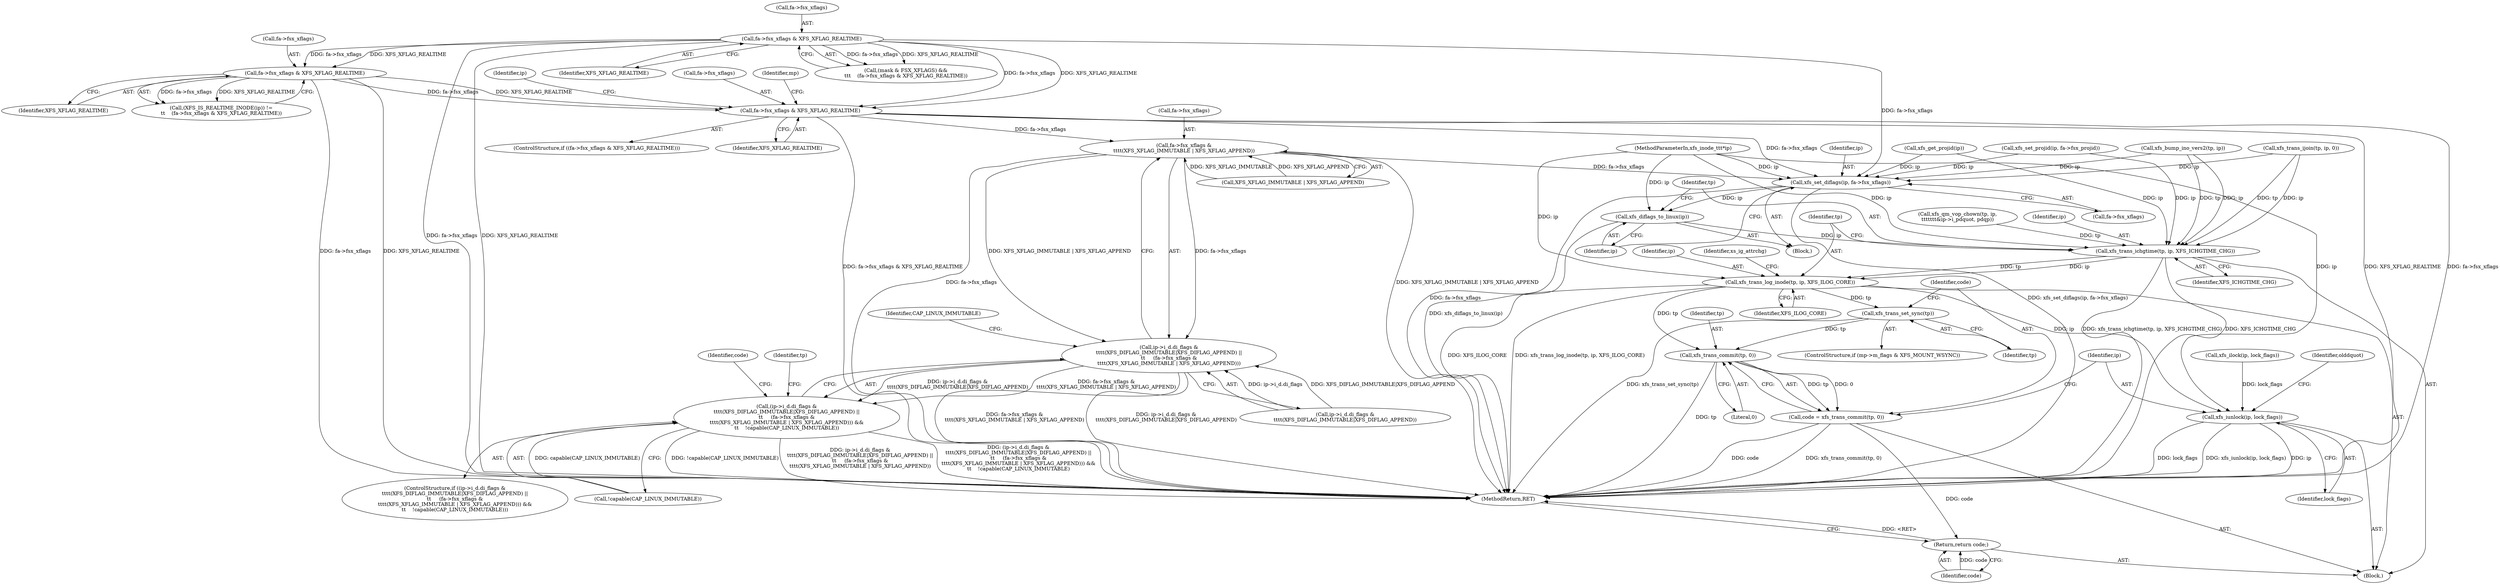 digraph "0_linux_23adbe12ef7d3d4195e80800ab36b37bee28cd03_4@pointer" {
"1000463" [label="(Call,fa->fsx_xflags & XFS_XFLAG_REALTIME)"];
"1000376" [label="(Call,fa->fsx_xflags & XFS_XFLAG_REALTIME)"];
"1000451" [label="(Call,fa->fsx_xflags & XFS_XFLAG_REALTIME)"];
"1000515" [label="(Call,fa->fsx_xflags &\n\t\t\t\t(XFS_XFLAG_IMMUTABLE | XFS_XFLAG_APPEND))"];
"1000505" [label="(Call,ip->i_d.di_flags &\n\t\t\t\t(XFS_DIFLAG_IMMUTABLE|XFS_DIFLAG_APPEND) ||\n\t\t     (fa->fsx_xflags &\n\t\t\t\t(XFS_XFLAG_IMMUTABLE | XFS_XFLAG_APPEND)))"];
"1000504" [label="(Call,(ip->i_d.di_flags &\n\t\t\t\t(XFS_DIFLAG_IMMUTABLE|XFS_DIFLAG_APPEND) ||\n\t\t     (fa->fsx_xflags &\n\t\t\t\t(XFS_XFLAG_IMMUTABLE | XFS_XFLAG_APPEND))) &&\n\t\t    !capable(CAP_LINUX_IMMUTABLE))"];
"1000631" [label="(Call,xfs_set_diflags(ip, fa->fsx_xflags))"];
"1000636" [label="(Call,xfs_diflags_to_linux(ip))"];
"1000638" [label="(Call,xfs_trans_ichgtime(tp, ip, XFS_ICHGTIME_CHG))"];
"1000642" [label="(Call,xfs_trans_log_inode(tp, ip, XFS_ILOG_CORE))"];
"1000654" [label="(Call,xfs_trans_set_sync(tp))"];
"1000658" [label="(Call,xfs_trans_commit(tp, 0))"];
"1000656" [label="(Call,code = xfs_trans_commit(tp, 0))"];
"1000670" [label="(Return,return code;)"];
"1000661" [label="(Call,xfs_iunlock(ip, lock_flags))"];
"1000591" [label="(Call,xfs_set_projid(ip, fa->fsx_projid))"];
"1000519" [label="(Call,XFS_XFLAG_IMMUTABLE | XFS_XFLAG_APPEND)"];
"1000641" [label="(Identifier,XFS_ICHGTIME_CHG)"];
"1000632" [label="(Identifier,ip)"];
"1000644" [label="(Identifier,ip)"];
"1000648" [label="(ControlStructure,if (mp->m_flags & XFS_MOUNT_WSYNC))"];
"1000463" [label="(Call,fa->fsx_xflags & XFS_XFLAG_REALTIME)"];
"1000504" [label="(Call,(ip->i_d.di_flags &\n\t\t\t\t(XFS_DIFLAG_IMMUTABLE|XFS_DIFLAG_APPEND) ||\n\t\t     (fa->fsx_xflags &\n\t\t\t\t(XFS_XFLAG_IMMUTABLE | XFS_XFLAG_APPEND))) &&\n\t\t    !capable(CAP_LINUX_IMMUTABLE))"];
"1000638" [label="(Call,xfs_trans_ichgtime(tp, ip, XFS_ICHGTIME_CHG))"];
"1000247" [label="(Call,xfs_ilock(ip, lock_flags))"];
"1000645" [label="(Identifier,XFS_ILOG_CORE)"];
"1000455" [label="(Identifier,XFS_XFLAG_REALTIME)"];
"1000515" [label="(Call,fa->fsx_xflags &\n\t\t\t\t(XFS_XFLAG_IMMUTABLE | XFS_XFLAG_APPEND))"];
"1000663" [label="(Identifier,lock_flags)"];
"1000655" [label="(Identifier,tp)"];
"1000583" [label="(Call,xfs_qm_vop_chown(tp, ip,\n\t\t\t\t\t\t\t&ip->i_pdquot, pdqp))"];
"1000509" [label="(Identifier,ip)"];
"1000464" [label="(Call,fa->fsx_xflags)"];
"1000654" [label="(Call,xfs_trans_set_sync(tp))"];
"1000659" [label="(Identifier,tp)"];
"1000630" [label="(Block,)"];
"1000120" [label="(MethodParameterIn,xfs_inode_t\t\t*ip)"];
"1000604" [label="(Call,xfs_bump_ino_vers2(tp, ip))"];
"1000631" [label="(Call,xfs_set_diflags(ip, fa->fsx_xflags))"];
"1000661" [label="(Call,xfs_iunlock(ip, lock_flags))"];
"1000451" [label="(Call,fa->fsx_xflags & XFS_XFLAG_REALTIME)"];
"1000380" [label="(Identifier,XFS_XFLAG_REALTIME)"];
"1000506" [label="(Call,ip->i_d.di_flags &\n\t\t\t\t(XFS_DIFLAG_IMMUTABLE|XFS_DIFLAG_APPEND))"];
"1000657" [label="(Identifier,code)"];
"1000640" [label="(Identifier,ip)"];
"1000647" [label="(Identifier,xs_ig_attrchg)"];
"1000527" [label="(Identifier,code)"];
"1000662" [label="(Identifier,ip)"];
"1000639" [label="(Identifier,tp)"];
"1000516" [label="(Call,fa->fsx_xflags)"];
"1000376" [label="(Call,fa->fsx_xflags & XFS_XFLAG_REALTIME)"];
"1000531" [label="(Call,xfs_trans_ijoin(tp, ip, 0))"];
"1000637" [label="(Identifier,ip)"];
"1000123" [label="(Block,)"];
"1000522" [label="(Call,!capable(CAP_LINUX_IMMUTABLE))"];
"1000568" [label="(Call,xfs_get_projid(ip))"];
"1000687" [label="(MethodReturn,RET)"];
"1000636" [label="(Call,xfs_diflags_to_linux(ip))"];
"1000377" [label="(Call,fa->fsx_xflags)"];
"1000505" [label="(Call,ip->i_d.di_flags &\n\t\t\t\t(XFS_DIFLAG_IMMUTABLE|XFS_DIFLAG_APPEND) ||\n\t\t     (fa->fsx_xflags &\n\t\t\t\t(XFS_XFLAG_IMMUTABLE | XFS_XFLAG_APPEND)))"];
"1000524" [label="(Identifier,CAP_LINUX_IMMUTABLE)"];
"1000467" [label="(Identifier,XFS_XFLAG_REALTIME)"];
"1000656" [label="(Call,code = xfs_trans_commit(tp, 0))"];
"1000532" [label="(Identifier,tp)"];
"1000633" [label="(Call,fa->fsx_xflags)"];
"1000670" [label="(Return,return code;)"];
"1000660" [label="(Literal,0)"];
"1000642" [label="(Call,xfs_trans_log_inode(tp, ip, XFS_ILOG_CORE))"];
"1000671" [label="(Identifier,code)"];
"1000372" [label="(Call,(mask & FSX_XFLAGS) &&\n\t\t\t    (fa->fsx_xflags & XFS_XFLAG_REALTIME))"];
"1000665" [label="(Identifier,olddquot)"];
"1000462" [label="(ControlStructure,if ((fa->fsx_xflags & XFS_XFLAG_REALTIME)))"];
"1000503" [label="(ControlStructure,if ((ip->i_d.di_flags &\n\t\t\t\t(XFS_DIFLAG_IMMUTABLE|XFS_DIFLAG_APPEND) ||\n\t\t     (fa->fsx_xflags &\n\t\t\t\t(XFS_XFLAG_IMMUTABLE | XFS_XFLAG_APPEND))) &&\n\t\t    !capable(CAP_LINUX_IMMUTABLE)))"];
"1000474" [label="(Identifier,mp)"];
"1000643" [label="(Identifier,tp)"];
"1000658" [label="(Call,xfs_trans_commit(tp, 0))"];
"1000448" [label="(Call,(XFS_IS_REALTIME_INODE(ip)) !=\n\t\t    (fa->fsx_xflags & XFS_XFLAG_REALTIME))"];
"1000452" [label="(Call,fa->fsx_xflags)"];
"1000463" -> "1000462"  [label="AST: "];
"1000463" -> "1000467"  [label="CFG: "];
"1000464" -> "1000463"  [label="AST: "];
"1000467" -> "1000463"  [label="AST: "];
"1000474" -> "1000463"  [label="CFG: "];
"1000509" -> "1000463"  [label="CFG: "];
"1000463" -> "1000687"  [label="DDG: fa->fsx_xflags & XFS_XFLAG_REALTIME"];
"1000463" -> "1000687"  [label="DDG: XFS_XFLAG_REALTIME"];
"1000463" -> "1000687"  [label="DDG: fa->fsx_xflags"];
"1000376" -> "1000463"  [label="DDG: fa->fsx_xflags"];
"1000376" -> "1000463"  [label="DDG: XFS_XFLAG_REALTIME"];
"1000451" -> "1000463"  [label="DDG: fa->fsx_xflags"];
"1000451" -> "1000463"  [label="DDG: XFS_XFLAG_REALTIME"];
"1000463" -> "1000515"  [label="DDG: fa->fsx_xflags"];
"1000463" -> "1000631"  [label="DDG: fa->fsx_xflags"];
"1000376" -> "1000372"  [label="AST: "];
"1000376" -> "1000380"  [label="CFG: "];
"1000377" -> "1000376"  [label="AST: "];
"1000380" -> "1000376"  [label="AST: "];
"1000372" -> "1000376"  [label="CFG: "];
"1000376" -> "1000687"  [label="DDG: fa->fsx_xflags"];
"1000376" -> "1000687"  [label="DDG: XFS_XFLAG_REALTIME"];
"1000376" -> "1000372"  [label="DDG: fa->fsx_xflags"];
"1000376" -> "1000372"  [label="DDG: XFS_XFLAG_REALTIME"];
"1000376" -> "1000451"  [label="DDG: fa->fsx_xflags"];
"1000376" -> "1000451"  [label="DDG: XFS_XFLAG_REALTIME"];
"1000376" -> "1000631"  [label="DDG: fa->fsx_xflags"];
"1000451" -> "1000448"  [label="AST: "];
"1000451" -> "1000455"  [label="CFG: "];
"1000452" -> "1000451"  [label="AST: "];
"1000455" -> "1000451"  [label="AST: "];
"1000448" -> "1000451"  [label="CFG: "];
"1000451" -> "1000687"  [label="DDG: XFS_XFLAG_REALTIME"];
"1000451" -> "1000687"  [label="DDG: fa->fsx_xflags"];
"1000451" -> "1000448"  [label="DDG: fa->fsx_xflags"];
"1000451" -> "1000448"  [label="DDG: XFS_XFLAG_REALTIME"];
"1000515" -> "1000505"  [label="AST: "];
"1000515" -> "1000519"  [label="CFG: "];
"1000516" -> "1000515"  [label="AST: "];
"1000519" -> "1000515"  [label="AST: "];
"1000505" -> "1000515"  [label="CFG: "];
"1000515" -> "1000687"  [label="DDG: XFS_XFLAG_IMMUTABLE | XFS_XFLAG_APPEND"];
"1000515" -> "1000687"  [label="DDG: fa->fsx_xflags"];
"1000515" -> "1000505"  [label="DDG: fa->fsx_xflags"];
"1000515" -> "1000505"  [label="DDG: XFS_XFLAG_IMMUTABLE | XFS_XFLAG_APPEND"];
"1000519" -> "1000515"  [label="DDG: XFS_XFLAG_IMMUTABLE"];
"1000519" -> "1000515"  [label="DDG: XFS_XFLAG_APPEND"];
"1000515" -> "1000631"  [label="DDG: fa->fsx_xflags"];
"1000505" -> "1000504"  [label="AST: "];
"1000505" -> "1000506"  [label="CFG: "];
"1000506" -> "1000505"  [label="AST: "];
"1000524" -> "1000505"  [label="CFG: "];
"1000504" -> "1000505"  [label="CFG: "];
"1000505" -> "1000687"  [label="DDG: ip->i_d.di_flags &\n\t\t\t\t(XFS_DIFLAG_IMMUTABLE|XFS_DIFLAG_APPEND)"];
"1000505" -> "1000687"  [label="DDG: fa->fsx_xflags &\n\t\t\t\t(XFS_XFLAG_IMMUTABLE | XFS_XFLAG_APPEND)"];
"1000505" -> "1000504"  [label="DDG: ip->i_d.di_flags &\n\t\t\t\t(XFS_DIFLAG_IMMUTABLE|XFS_DIFLAG_APPEND)"];
"1000505" -> "1000504"  [label="DDG: fa->fsx_xflags &\n\t\t\t\t(XFS_XFLAG_IMMUTABLE | XFS_XFLAG_APPEND)"];
"1000506" -> "1000505"  [label="DDG: ip->i_d.di_flags"];
"1000506" -> "1000505"  [label="DDG: XFS_DIFLAG_IMMUTABLE|XFS_DIFLAG_APPEND"];
"1000504" -> "1000503"  [label="AST: "];
"1000504" -> "1000522"  [label="CFG: "];
"1000522" -> "1000504"  [label="AST: "];
"1000527" -> "1000504"  [label="CFG: "];
"1000532" -> "1000504"  [label="CFG: "];
"1000504" -> "1000687"  [label="DDG: !capable(CAP_LINUX_IMMUTABLE)"];
"1000504" -> "1000687"  [label="DDG: ip->i_d.di_flags &\n\t\t\t\t(XFS_DIFLAG_IMMUTABLE|XFS_DIFLAG_APPEND) ||\n\t\t     (fa->fsx_xflags &\n\t\t\t\t(XFS_XFLAG_IMMUTABLE | XFS_XFLAG_APPEND))"];
"1000504" -> "1000687"  [label="DDG: (ip->i_d.di_flags &\n\t\t\t\t(XFS_DIFLAG_IMMUTABLE|XFS_DIFLAG_APPEND) ||\n\t\t     (fa->fsx_xflags &\n\t\t\t\t(XFS_XFLAG_IMMUTABLE | XFS_XFLAG_APPEND))) &&\n\t\t    !capable(CAP_LINUX_IMMUTABLE)"];
"1000522" -> "1000504"  [label="DDG: capable(CAP_LINUX_IMMUTABLE)"];
"1000631" -> "1000630"  [label="AST: "];
"1000631" -> "1000633"  [label="CFG: "];
"1000632" -> "1000631"  [label="AST: "];
"1000633" -> "1000631"  [label="AST: "];
"1000637" -> "1000631"  [label="CFG: "];
"1000631" -> "1000687"  [label="DDG: fa->fsx_xflags"];
"1000631" -> "1000687"  [label="DDG: xfs_set_diflags(ip, fa->fsx_xflags)"];
"1000531" -> "1000631"  [label="DDG: ip"];
"1000568" -> "1000631"  [label="DDG: ip"];
"1000591" -> "1000631"  [label="DDG: ip"];
"1000604" -> "1000631"  [label="DDG: ip"];
"1000120" -> "1000631"  [label="DDG: ip"];
"1000631" -> "1000636"  [label="DDG: ip"];
"1000636" -> "1000630"  [label="AST: "];
"1000636" -> "1000637"  [label="CFG: "];
"1000637" -> "1000636"  [label="AST: "];
"1000639" -> "1000636"  [label="CFG: "];
"1000636" -> "1000687"  [label="DDG: xfs_diflags_to_linux(ip)"];
"1000120" -> "1000636"  [label="DDG: ip"];
"1000636" -> "1000638"  [label="DDG: ip"];
"1000638" -> "1000123"  [label="AST: "];
"1000638" -> "1000641"  [label="CFG: "];
"1000639" -> "1000638"  [label="AST: "];
"1000640" -> "1000638"  [label="AST: "];
"1000641" -> "1000638"  [label="AST: "];
"1000643" -> "1000638"  [label="CFG: "];
"1000638" -> "1000687"  [label="DDG: xfs_trans_ichgtime(tp, ip, XFS_ICHGTIME_CHG)"];
"1000638" -> "1000687"  [label="DDG: XFS_ICHGTIME_CHG"];
"1000583" -> "1000638"  [label="DDG: tp"];
"1000604" -> "1000638"  [label="DDG: tp"];
"1000604" -> "1000638"  [label="DDG: ip"];
"1000531" -> "1000638"  [label="DDG: tp"];
"1000531" -> "1000638"  [label="DDG: ip"];
"1000568" -> "1000638"  [label="DDG: ip"];
"1000591" -> "1000638"  [label="DDG: ip"];
"1000120" -> "1000638"  [label="DDG: ip"];
"1000638" -> "1000642"  [label="DDG: tp"];
"1000638" -> "1000642"  [label="DDG: ip"];
"1000642" -> "1000123"  [label="AST: "];
"1000642" -> "1000645"  [label="CFG: "];
"1000643" -> "1000642"  [label="AST: "];
"1000644" -> "1000642"  [label="AST: "];
"1000645" -> "1000642"  [label="AST: "];
"1000647" -> "1000642"  [label="CFG: "];
"1000642" -> "1000687"  [label="DDG: XFS_ILOG_CORE"];
"1000642" -> "1000687"  [label="DDG: xfs_trans_log_inode(tp, ip, XFS_ILOG_CORE)"];
"1000120" -> "1000642"  [label="DDG: ip"];
"1000642" -> "1000654"  [label="DDG: tp"];
"1000642" -> "1000658"  [label="DDG: tp"];
"1000642" -> "1000661"  [label="DDG: ip"];
"1000654" -> "1000648"  [label="AST: "];
"1000654" -> "1000655"  [label="CFG: "];
"1000655" -> "1000654"  [label="AST: "];
"1000657" -> "1000654"  [label="CFG: "];
"1000654" -> "1000687"  [label="DDG: xfs_trans_set_sync(tp)"];
"1000654" -> "1000658"  [label="DDG: tp"];
"1000658" -> "1000656"  [label="AST: "];
"1000658" -> "1000660"  [label="CFG: "];
"1000659" -> "1000658"  [label="AST: "];
"1000660" -> "1000658"  [label="AST: "];
"1000656" -> "1000658"  [label="CFG: "];
"1000658" -> "1000687"  [label="DDG: tp"];
"1000658" -> "1000656"  [label="DDG: tp"];
"1000658" -> "1000656"  [label="DDG: 0"];
"1000656" -> "1000123"  [label="AST: "];
"1000657" -> "1000656"  [label="AST: "];
"1000662" -> "1000656"  [label="CFG: "];
"1000656" -> "1000687"  [label="DDG: xfs_trans_commit(tp, 0)"];
"1000656" -> "1000687"  [label="DDG: code"];
"1000656" -> "1000670"  [label="DDG: code"];
"1000670" -> "1000123"  [label="AST: "];
"1000670" -> "1000671"  [label="CFG: "];
"1000671" -> "1000670"  [label="AST: "];
"1000687" -> "1000670"  [label="CFG: "];
"1000670" -> "1000687"  [label="DDG: <RET>"];
"1000671" -> "1000670"  [label="DDG: code"];
"1000661" -> "1000123"  [label="AST: "];
"1000661" -> "1000663"  [label="CFG: "];
"1000662" -> "1000661"  [label="AST: "];
"1000663" -> "1000661"  [label="AST: "];
"1000665" -> "1000661"  [label="CFG: "];
"1000661" -> "1000687"  [label="DDG: lock_flags"];
"1000661" -> "1000687"  [label="DDG: xfs_iunlock(ip, lock_flags)"];
"1000661" -> "1000687"  [label="DDG: ip"];
"1000120" -> "1000661"  [label="DDG: ip"];
"1000247" -> "1000661"  [label="DDG: lock_flags"];
}
